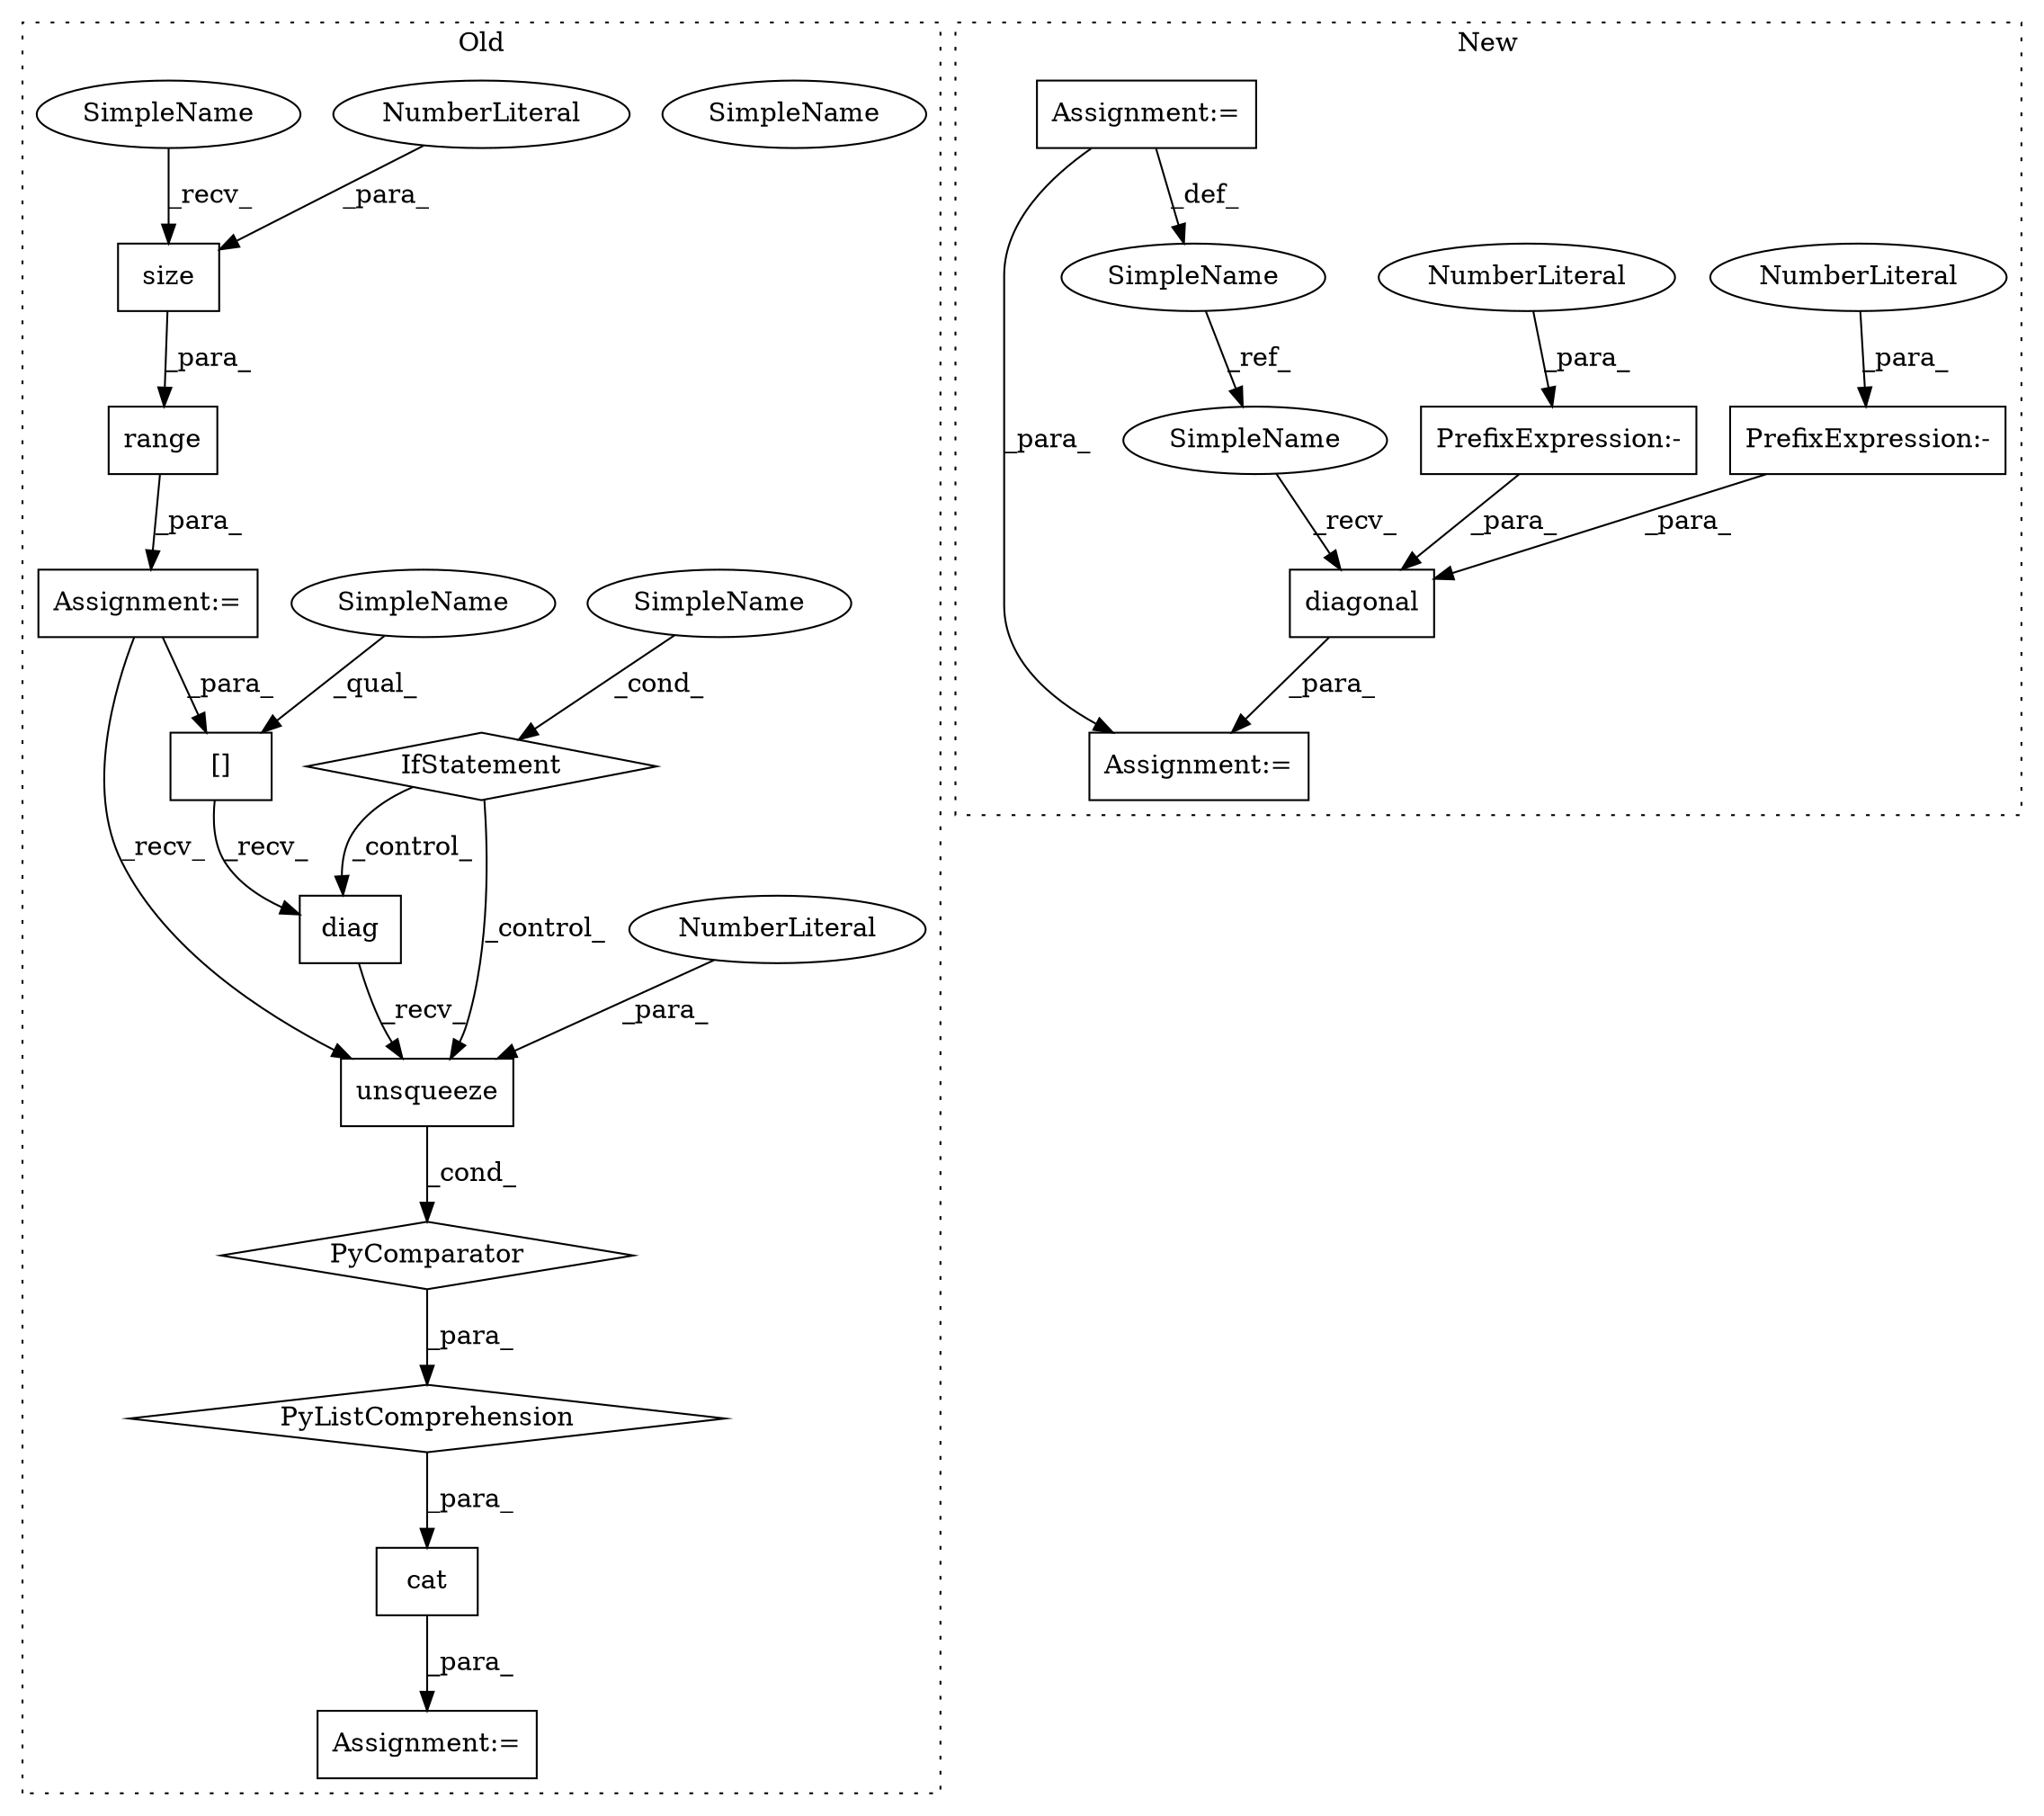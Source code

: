digraph G {
subgraph cluster0 {
1 [label="[]" a="2" s="3515,3523" l="7,1" shape="box"];
6 [label="diag" a="32" s="3525" l="6" shape="box"];
7 [label="unsqueeze" a="32" s="3532,3543" l="10,1" shape="box"];
8 [label="NumberLiteral" a="34" s="3542" l="1" shape="ellipse"];
9 [label="SimpleName" a="42" s="3634" l="5" shape="ellipse"];
12 [label="PyListComprehension" a="109" s="3515" l="132" shape="diamond"];
13 [label="PyComparator" a="113" s="3602" l="37" shape="diamond"];
14 [label="cat" a="32" s="3500,3647" l="15,-5" shape="box"];
15 [label="IfStatement" a="25" s="3602" l="37" shape="diamond"];
16 [label="Assignment:=" a="7" s="3493" l="1" shape="box"];
18 [label="size" a="32" s="3622,3628" l="5,1" shape="box"];
19 [label="NumberLiteral" a="34" s="3627" l="1" shape="ellipse"];
20 [label="range" a="32" s="3609,3629" l="6,1" shape="box"];
21 [label="Assignment:=" a="7" s="3602" l="37" shape="box"];
23 [label="SimpleName" a="42" s="3634" l="5" shape="ellipse"];
24 [label="SimpleName" a="42" s="3515" l="6" shape="ellipse"];
25 [label="SimpleName" a="42" s="3615" l="6" shape="ellipse"];
label = "Old";
style="dotted";
}
subgraph cluster1 {
2 [label="diagonal" a="32" s="3583,3597" l="9,1" shape="box"];
3 [label="Assignment:=" a="7" s="3575" l="1" shape="box"];
4 [label="PrefixExpression:-" a="38" s="3595" l="1" shape="box"];
5 [label="NumberLiteral" a="34" s="3596" l="1" shape="ellipse"];
10 [label="PrefixExpression:-" a="38" s="3592" l="1" shape="box"];
11 [label="NumberLiteral" a="34" s="3593" l="1" shape="ellipse"];
17 [label="SimpleName" a="42" s="3238" l="6" shape="ellipse"];
22 [label="Assignment:=" a="7" s="3086" l="1" shape="box"];
26 [label="SimpleName" a="42" s="3576" l="6" shape="ellipse"];
label = "New";
style="dotted";
}
1 -> 6 [label="_recv_"];
2 -> 3 [label="_para_"];
4 -> 2 [label="_para_"];
5 -> 4 [label="_para_"];
6 -> 7 [label="_recv_"];
7 -> 13 [label="_cond_"];
8 -> 7 [label="_para_"];
10 -> 2 [label="_para_"];
11 -> 10 [label="_para_"];
12 -> 14 [label="_para_"];
13 -> 12 [label="_para_"];
14 -> 16 [label="_para_"];
15 -> 6 [label="_control_"];
15 -> 7 [label="_control_"];
17 -> 26 [label="_ref_"];
18 -> 20 [label="_para_"];
19 -> 18 [label="_para_"];
20 -> 21 [label="_para_"];
21 -> 1 [label="_para_"];
21 -> 7 [label="_recv_"];
22 -> 3 [label="_para_"];
22 -> 17 [label="_def_"];
23 -> 15 [label="_cond_"];
24 -> 1 [label="_qual_"];
25 -> 18 [label="_recv_"];
26 -> 2 [label="_recv_"];
}